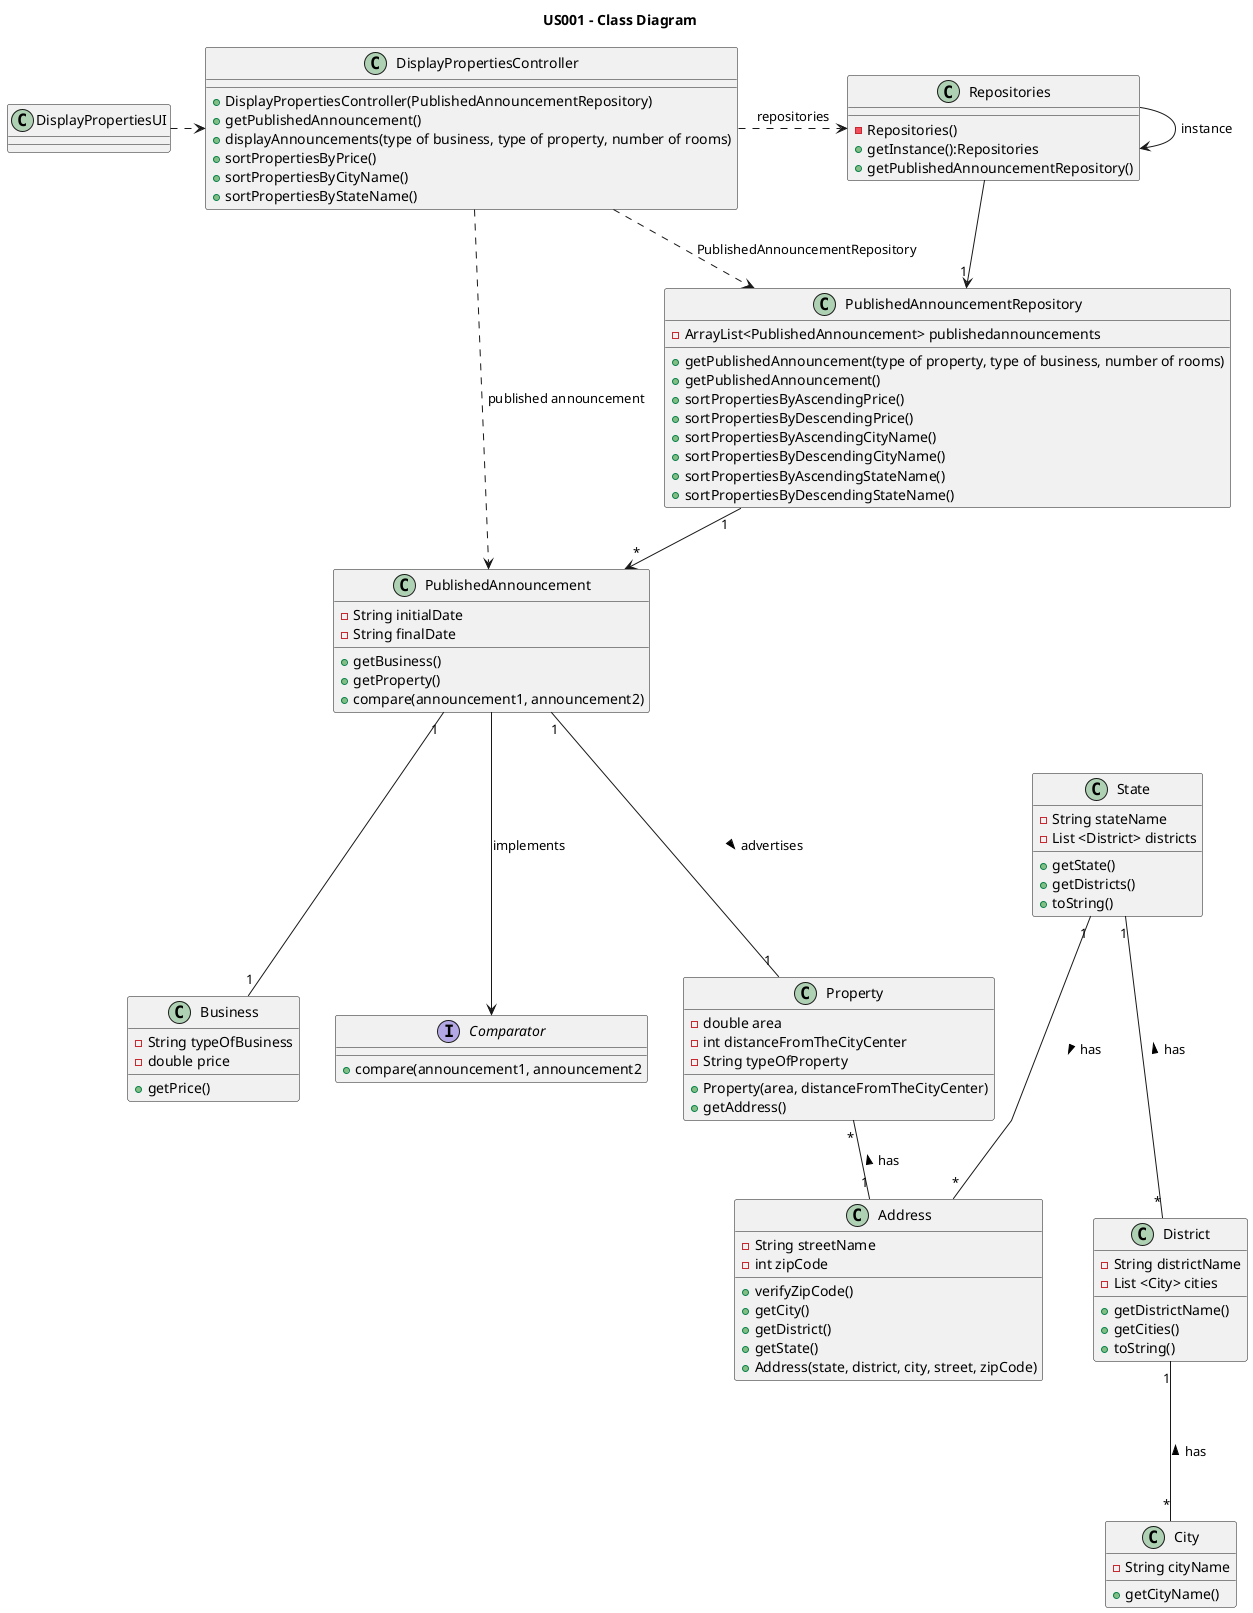 @startuml

title US001 - Class Diagram


skinparam packageStyle rectangle
skinparam shadowing false
skinparam linetype polyline

'skinparam linetype orto
'skinparam monochrome true
'left to right direction




class Address {
    - String streetName
    - int zipCode
    '- String CityName
    '- String StateName

    +verifyZipCode()
    +getCity()
    +getDistrict()
    +getState()
    +Address(state, district, city, street, zipCode)
}

/'class AvailableEquipment {
    - String typeOfEquipment

    +AvailableEquipment(typeOfEquipment)
}
'/


class Business {
    '- double requestedPrice : 0
     - String typeOfBusiness
     - double price

    '+getFinalComission()
    '+calculatePriceWithComission()
     +getPrice()
}



class City {
    - String cityName

    +getCityName()
}

interface Comparator {
    + compare(announcement1, announcement2
}


/'class Comission {
    - double percentage : 0
    - double staticValue : 0

    + calculateFinalComission()
}
'/


class DisplayPropertiesController {
    + DisplayPropertiesController(PublishedAnnouncementRepository)
    + getPublishedAnnouncement()
    + displayAnnouncements(type of business, type of property, number of rooms)
    + sortPropertiesByPrice()
    + sortPropertiesByCityName()
    + sortPropertiesByStateName()
}

class DisplayPropertiesUI {

}


class District {
    - String districtName
    - List <City> cities

    +getDistrictName()
    +getCities()
    +toString()
}



/'class House {
    - Boolean existenceOfBasement : false
    - Boolean existenceOfInhabitableLoft : false

    +House(existenceOfBasement, existenceOfInhabitableLoft)
}
'/


/'
class Photos {
    - String URI
}
'/

class Property {
    - double area
    - int distanceFromTheCityCenter
    '- float price
     - String typeOfProperty

    + Property(area, distanceFromTheCityCenter)
     +getAddress()
}

class PublishedAnnouncement {
    - String initialDate
    - String finalDate

    + getBusiness()
    + getProperty()
    + compare(announcement1, announcement2)
}

class PublishedAnnouncementRepository {
    - ArrayList<PublishedAnnouncement> publishedannouncements
    + getPublishedAnnouncement(type of property, type of business, number of rooms)
    + getPublishedAnnouncement()
    + sortPropertiesByAscendingPrice()
    + sortPropertiesByDescendingPrice()
    + sortPropertiesByAscendingCityName()
    + sortPropertiesByDescendingCityName()
    + sortPropertiesByAscendingStateName()
    + sortPropertiesByDescendingStateName()

}


/'
class Rent {
    - int durationOfContract: 0

    + getFinalComission()
    + calculateTotalPrice()
}
'/


class Repositories {
    - Repositories()
    + getInstance():Repositories
    + getPublishedAnnouncementRepository()
}

/'class Residence {
    - int numberOfBedrooms : 0
    - int numberOfBathrooms : 0
    - int numberOfParkingSpaces : 0

    + Residence(numberOfBedrooms, numberOfBathrooms, numberOfParkingSpaces)
}
'/


class State {
    - String stateName
    - List <District> districts

    +getState()
    +getDistricts()
    +toString()
}


/'class SunExposure {
    - String direction

    + SunExposure(direction)
}
'/


'class UnregisteredUser {

'}


'Business <|-- Rent

State "1" --- "*" Address : has >
'Comission "1" -right- "1" Business : contains <

DisplayPropertiesController .> Repositories : repositories
DisplayPropertiesController .> PublishedAnnouncementRepository : PublishedAnnouncementRepository
DisplayPropertiesController .> PublishedAnnouncement : published announcement
DisplayPropertiesUI .> DisplayPropertiesController
District "1" --- "*" City : has <

'House "*" --- "1" SunExposure : has <

'Property <|--- Residence
Property "*" -- "1" Address : has <
'Property "1" --- "1" Business : has <
'Property "1" -right- "*" Photos : has >
PublishedAnnouncement "1" --- "1" Property: advertises >
PublishedAnnouncementRepository "1" --> "*" PublishedAnnouncement
PublishedAnnouncement "1" --- "1" Business
PublishedAnnouncement ---> Comparator : implements

Repositories --> "1" PublishedAnnouncementRepository
Repositories -> Repositories : instance
'Residence "*" --- "1" AvailableEquipment : has <
'Residence <|--- House

State "1" --- "*" District : has <


'UnregisteredUser "*" -right- "*" PublishedAnnouncement: displays >

@enduml